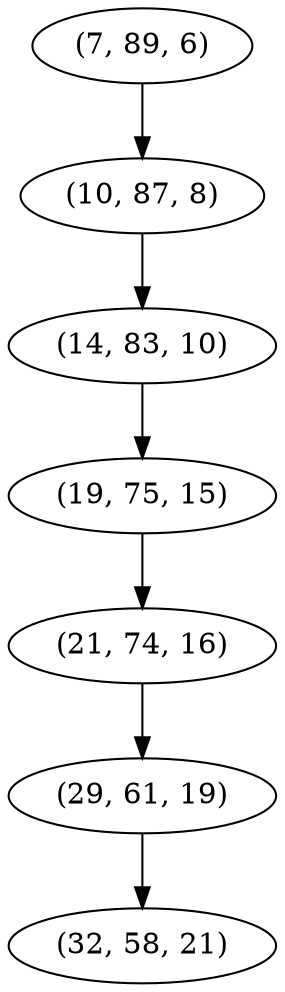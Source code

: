 digraph tree {
    "(7, 89, 6)";
    "(10, 87, 8)";
    "(14, 83, 10)";
    "(19, 75, 15)";
    "(21, 74, 16)";
    "(29, 61, 19)";
    "(32, 58, 21)";
    "(7, 89, 6)" -> "(10, 87, 8)";
    "(10, 87, 8)" -> "(14, 83, 10)";
    "(14, 83, 10)" -> "(19, 75, 15)";
    "(19, 75, 15)" -> "(21, 74, 16)";
    "(21, 74, 16)" -> "(29, 61, 19)";
    "(29, 61, 19)" -> "(32, 58, 21)";
}
